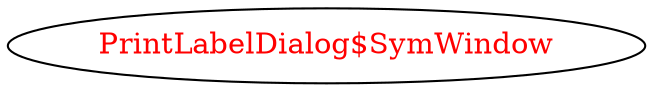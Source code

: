 digraph dependencyGraph {
 concentrate=true;
 ranksep="2.0";
 rankdir="LR"; 
 splines="ortho";
"PrintLabelDialog$SymWindow" [fontcolor="red"];
}